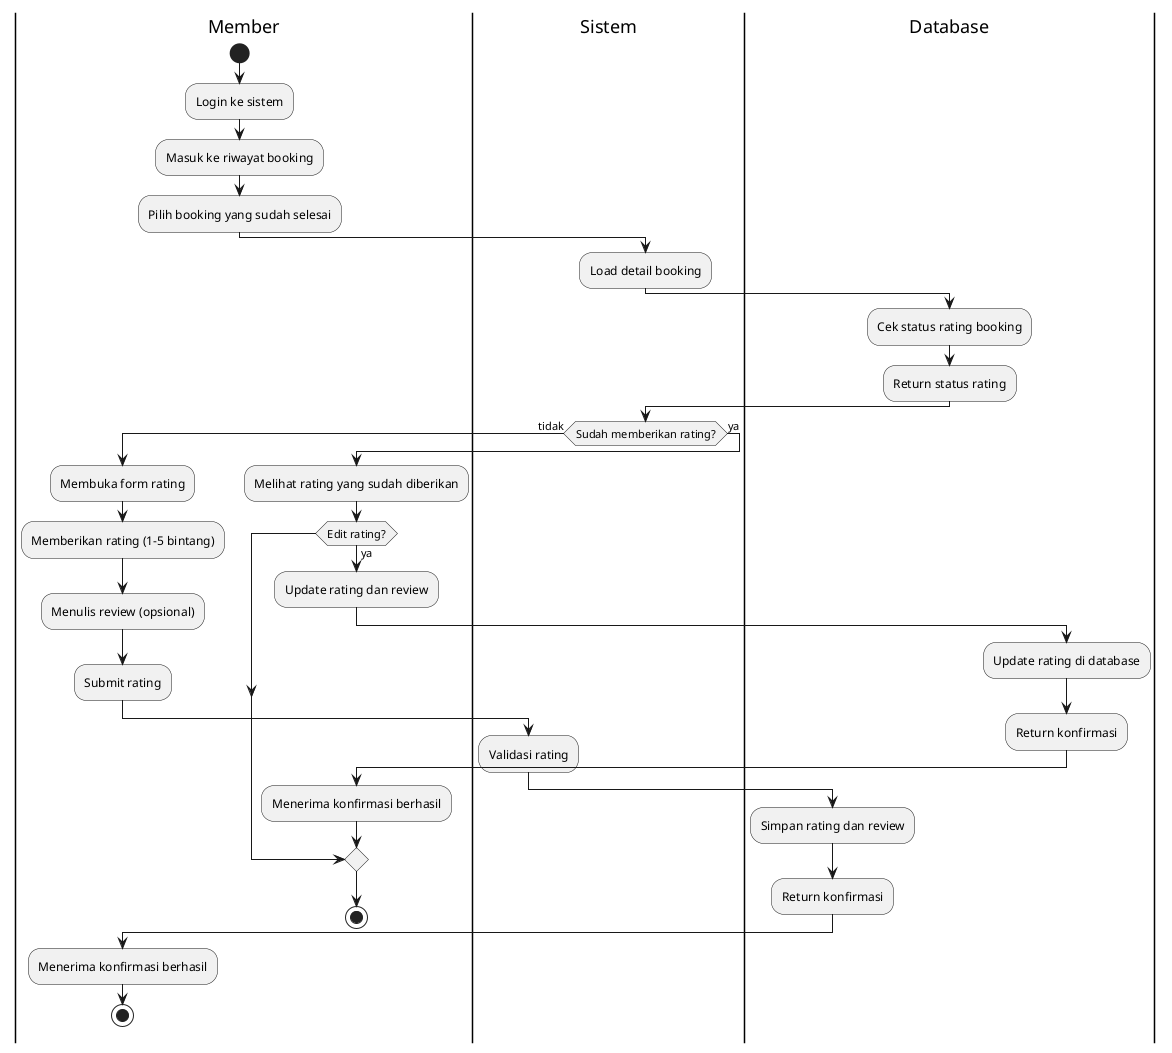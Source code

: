 @startuml
|Member|
start
:Login ke sistem;
:Masuk ke riwayat booking;
:Pilih booking yang sudah selesai;

|Sistem|
:Load detail booking;

|Database|
:Cek status rating booking;
:Return status rating;

|Sistem|
if (Sudah memberikan rating?) then (tidak)
  |Member|
  :Membuka form rating;
  :Memberikan rating (1-5 bintang);
  :Menulis review (opsional);
  :Submit rating;

  |Sistem|
  :Validasi rating;

  |Database|
  :Simpan rating dan review;
  :Return konfirmasi;

  |Member|
  :Menerima konfirmasi berhasil;
  stop
else (ya)
  |Member|
  :Melihat rating yang sudah diberikan;
  if (Edit rating?) then (ya)
    :Update rating dan review;
    |Database|
    :Update rating di database;
    :Return konfirmasi;
    |Member|
    :Menerima konfirmasi berhasil;
  endif
  stop
endif
@enduml
